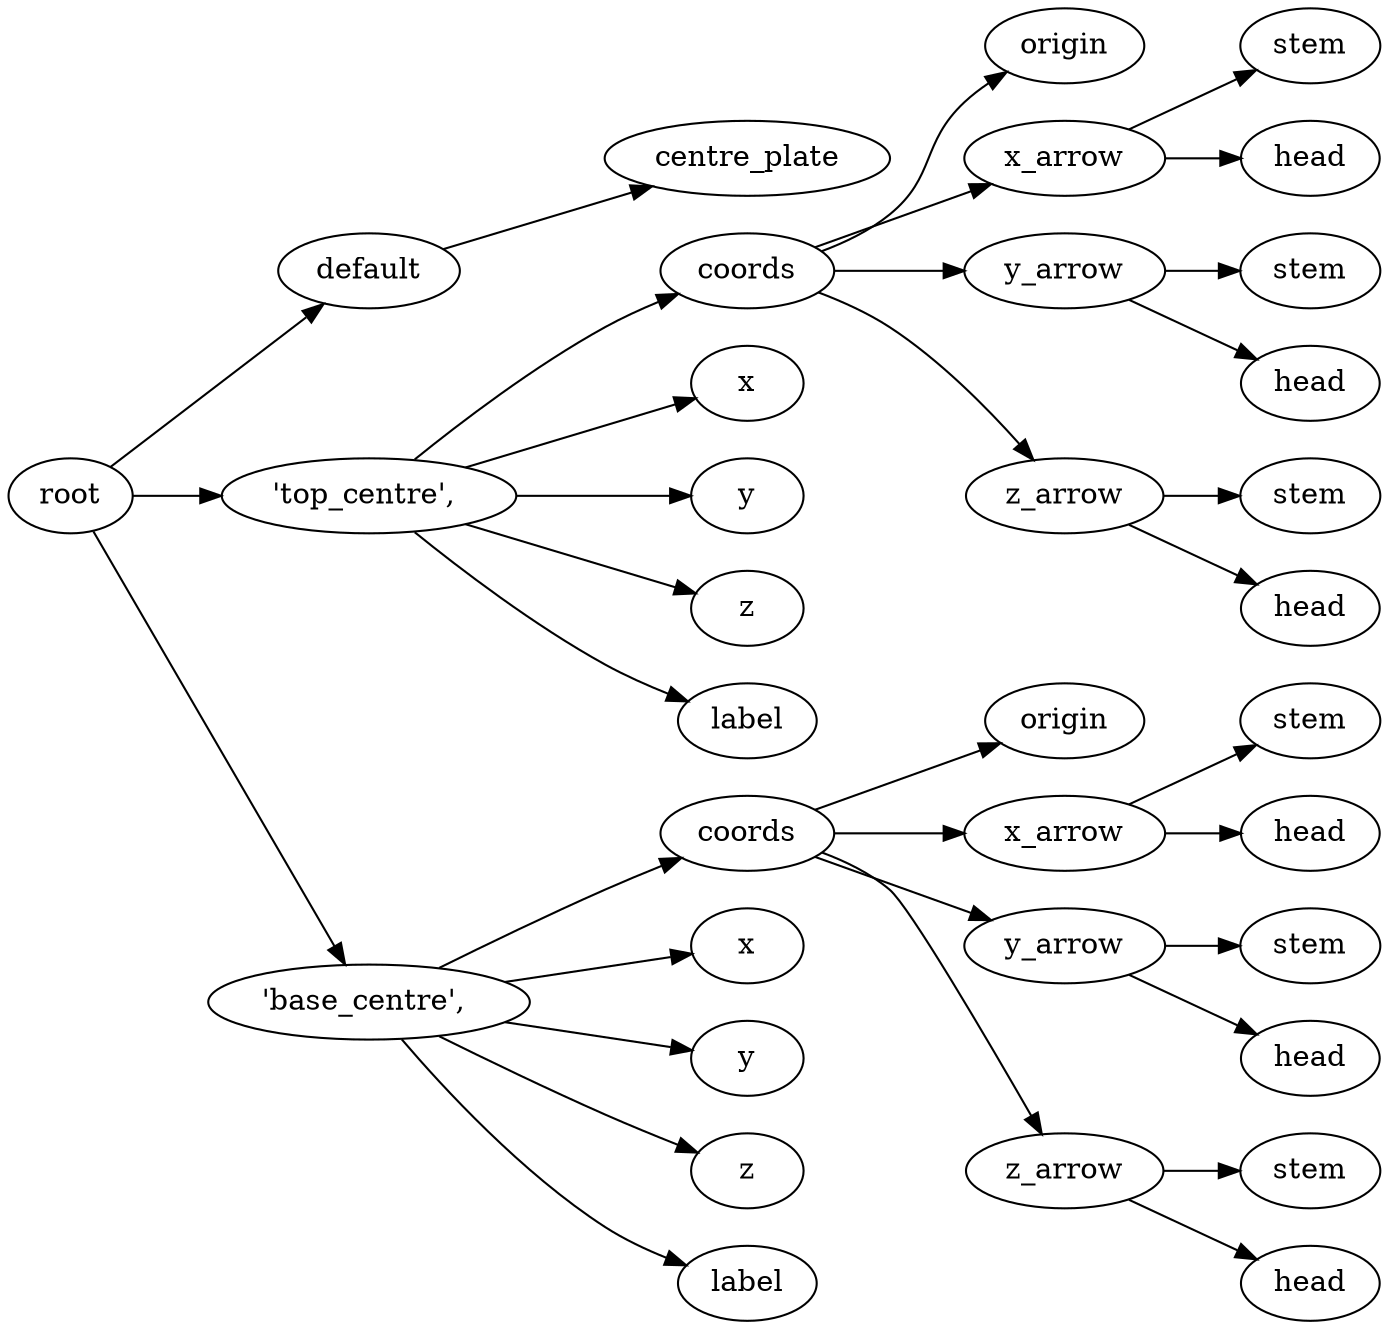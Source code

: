 digraph default {
	graph [rankdir=LR]
	root_1 [label=root href="javascript:s=&quot;\(\)\nNone&quot;; console.log(s); alert(s);"]
	default_2 [label=default href="javascript:s=&quot;\(&#x27;default&#x27;,\)\nCentrePlate&quot;; console.log(s); alert(s);" tooltip=CentrePlate]
	centre_plate_3 [label=centre_plate href="javascript:s=&quot;\(&#x27;default&#x27;,\ &#x27;centre_plate&#x27;\)\nLinearExtrude&quot;; console.log(s); alert(s);" tooltip=LinearExtrude]
	4 [label="'top_centre',\ " href="javascript:s=&quot;\(&quot;&#x27;top_centre&#x27;,\ &quot;,\)\nAnnotatedCoordinates&quot;; console.log(s); alert(s);" tooltip=AnnotatedCoordinates]
	coords_5 [label=coords href="javascript:s=&quot;\(&quot;&#x27;top_centre&#x27;,\ &quot;,\ &#x27;coords&#x27;\)\nCoordinates&quot;; console.log(s); alert(s);" tooltip=Coordinates]
	origin_6 [label=origin href="javascript:s=&quot;\(&quot;&#x27;top_centre&#x27;,\ &quot;,\ &#x27;coords&#x27;,\ &#x27;origin&#x27;\)\nCoordinatesCage&quot;; console.log(s); alert(s);" tooltip=CoordinatesCage]
	x_arrow_7 [label=x_arrow href="javascript:s=&quot;\(&quot;&#x27;top_centre&#x27;,\ &quot;,\ &#x27;coords&#x27;,\ &#x27;x_arrow&#x27;\)\nArrow&quot;; console.log(s); alert(s);" tooltip=Arrow]
	stem_8 [label=stem href="javascript:s=&quot;\(&quot;&#x27;top_centre&#x27;,\ &quot;,\ &#x27;coords&#x27;,\ &#x27;x_arrow&#x27;,\ &#x27;stem&#x27;\)\nCone&quot;; console.log(s); alert(s);" tooltip=Cone]
	head_9 [label=head href="javascript:s=&quot;\(&quot;&#x27;top_centre&#x27;,\ &quot;,\ &#x27;coords&#x27;,\ &#x27;x_arrow&#x27;,\ &#x27;head&#x27;\)\nCone&quot;; console.log(s); alert(s);" tooltip=Cone]
	y_arrow_10 [label=y_arrow href="javascript:s=&quot;\(&quot;&#x27;top_centre&#x27;,\ &quot;,\ &#x27;coords&#x27;,\ &#x27;y_arrow&#x27;\)\nArrow&quot;; console.log(s); alert(s);" tooltip=Arrow]
	stem_11 [label=stem href="javascript:s=&quot;\(&quot;&#x27;top_centre&#x27;,\ &quot;,\ &#x27;coords&#x27;,\ &#x27;y_arrow&#x27;,\ &#x27;stem&#x27;\)\nCone&quot;; console.log(s); alert(s);" tooltip=Cone]
	head_12 [label=head href="javascript:s=&quot;\(&quot;&#x27;top_centre&#x27;,\ &quot;,\ &#x27;coords&#x27;,\ &#x27;y_arrow&#x27;,\ &#x27;head&#x27;\)\nCone&quot;; console.log(s); alert(s);" tooltip=Cone]
	z_arrow_13 [label=z_arrow href="javascript:s=&quot;\(&quot;&#x27;top_centre&#x27;,\ &quot;,\ &#x27;coords&#x27;,\ &#x27;z_arrow&#x27;\)\nArrow&quot;; console.log(s); alert(s);" tooltip=Arrow]
	stem_14 [label=stem href="javascript:s=&quot;\(&quot;&#x27;top_centre&#x27;,\ &quot;,\ &#x27;coords&#x27;,\ &#x27;z_arrow&#x27;,\ &#x27;stem&#x27;\)\nCone&quot;; console.log(s); alert(s);" tooltip=Cone]
	head_15 [label=head href="javascript:s=&quot;\(&quot;&#x27;top_centre&#x27;,\ &quot;,\ &#x27;coords&#x27;,\ &#x27;z_arrow&#x27;,\ &#x27;head&#x27;\)\nCone&quot;; console.log(s); alert(s);" tooltip=Cone]
	x_16 [label=x href="javascript:s=&quot;\(&quot;&#x27;top_centre&#x27;,\ &quot;,\ &#x27;x&#x27;\)\nText&quot;; console.log(s); alert(s);" tooltip=Text]
	y_17 [label=y href="javascript:s=&quot;\(&quot;&#x27;top_centre&#x27;,\ &quot;,\ &#x27;y&#x27;\)\nText&quot;; console.log(s); alert(s);" tooltip=Text]
	z_18 [label=z href="javascript:s=&quot;\(&quot;&#x27;top_centre&#x27;,\ &quot;,\ &#x27;z&#x27;\)\nText&quot;; console.log(s); alert(s);" tooltip=Text]
	label_19 [label=label href="javascript:s=&quot;\(&quot;&#x27;top_centre&#x27;,\ &quot;,\ &#x27;label&#x27;\)\nText&quot;; console.log(s); alert(s);" tooltip=Text]
	20 [label="'base_centre',\ " href="javascript:s=&quot;\(&quot;&#x27;base_centre&#x27;,\ &quot;,\)\nAnnotatedCoordinates&quot;; console.log(s); alert(s);" tooltip=AnnotatedCoordinates]
	coords_21 [label=coords href="javascript:s=&quot;\(&quot;&#x27;base_centre&#x27;,\ &quot;,\ &#x27;coords&#x27;\)\nCoordinates&quot;; console.log(s); alert(s);" tooltip=Coordinates]
	origin_22 [label=origin href="javascript:s=&quot;\(&quot;&#x27;base_centre&#x27;,\ &quot;,\ &#x27;coords&#x27;,\ &#x27;origin&#x27;\)\nCoordinatesCage&quot;; console.log(s); alert(s);" tooltip=CoordinatesCage]
	x_arrow_23 [label=x_arrow href="javascript:s=&quot;\(&quot;&#x27;base_centre&#x27;,\ &quot;,\ &#x27;coords&#x27;,\ &#x27;x_arrow&#x27;\)\nArrow&quot;; console.log(s); alert(s);" tooltip=Arrow]
	stem_24 [label=stem href="javascript:s=&quot;\(&quot;&#x27;base_centre&#x27;,\ &quot;,\ &#x27;coords&#x27;,\ &#x27;x_arrow&#x27;,\ &#x27;stem&#x27;\)\nCone&quot;; console.log(s); alert(s);" tooltip=Cone]
	head_25 [label=head href="javascript:s=&quot;\(&quot;&#x27;base_centre&#x27;,\ &quot;,\ &#x27;coords&#x27;,\ &#x27;x_arrow&#x27;,\ &#x27;head&#x27;\)\nCone&quot;; console.log(s); alert(s);" tooltip=Cone]
	y_arrow_26 [label=y_arrow href="javascript:s=&quot;\(&quot;&#x27;base_centre&#x27;,\ &quot;,\ &#x27;coords&#x27;,\ &#x27;y_arrow&#x27;\)\nArrow&quot;; console.log(s); alert(s);" tooltip=Arrow]
	stem_27 [label=stem href="javascript:s=&quot;\(&quot;&#x27;base_centre&#x27;,\ &quot;,\ &#x27;coords&#x27;,\ &#x27;y_arrow&#x27;,\ &#x27;stem&#x27;\)\nCone&quot;; console.log(s); alert(s);" tooltip=Cone]
	head_28 [label=head href="javascript:s=&quot;\(&quot;&#x27;base_centre&#x27;,\ &quot;,\ &#x27;coords&#x27;,\ &#x27;y_arrow&#x27;,\ &#x27;head&#x27;\)\nCone&quot;; console.log(s); alert(s);" tooltip=Cone]
	z_arrow_29 [label=z_arrow href="javascript:s=&quot;\(&quot;&#x27;base_centre&#x27;,\ &quot;,\ &#x27;coords&#x27;,\ &#x27;z_arrow&#x27;\)\nArrow&quot;; console.log(s); alert(s);" tooltip=Arrow]
	stem_30 [label=stem href="javascript:s=&quot;\(&quot;&#x27;base_centre&#x27;,\ &quot;,\ &#x27;coords&#x27;,\ &#x27;z_arrow&#x27;,\ &#x27;stem&#x27;\)\nCone&quot;; console.log(s); alert(s);" tooltip=Cone]
	head_31 [label=head href="javascript:s=&quot;\(&quot;&#x27;base_centre&#x27;,\ &quot;,\ &#x27;coords&#x27;,\ &#x27;z_arrow&#x27;,\ &#x27;head&#x27;\)\nCone&quot;; console.log(s); alert(s);" tooltip=Cone]
	x_32 [label=x href="javascript:s=&quot;\(&quot;&#x27;base_centre&#x27;,\ &quot;,\ &#x27;x&#x27;\)\nText&quot;; console.log(s); alert(s);" tooltip=Text]
	y_33 [label=y href="javascript:s=&quot;\(&quot;&#x27;base_centre&#x27;,\ &quot;,\ &#x27;y&#x27;\)\nText&quot;; console.log(s); alert(s);" tooltip=Text]
	z_34 [label=z href="javascript:s=&quot;\(&quot;&#x27;base_centre&#x27;,\ &quot;,\ &#x27;z&#x27;\)\nText&quot;; console.log(s); alert(s);" tooltip=Text]
	label_35 [label=label href="javascript:s=&quot;\(&quot;&#x27;base_centre&#x27;,\ &quot;,\ &#x27;label&#x27;\)\nText&quot;; console.log(s); alert(s);" tooltip=Text]
	root_1 -> default_2
	default_2 -> centre_plate_3
	root_1 -> 4
	4 -> coords_5
	coords_5 -> origin_6
	coords_5 -> x_arrow_7
	x_arrow_7 -> stem_8
	x_arrow_7 -> head_9
	coords_5 -> y_arrow_10
	y_arrow_10 -> stem_11
	y_arrow_10 -> head_12
	coords_5 -> z_arrow_13
	z_arrow_13 -> stem_14
	z_arrow_13 -> head_15
	4 -> x_16
	4 -> y_17
	4 -> z_18
	4 -> label_19
	root_1 -> 20
	20 -> coords_21
	coords_21 -> origin_22
	coords_21 -> x_arrow_23
	x_arrow_23 -> stem_24
	x_arrow_23 -> head_25
	coords_21 -> y_arrow_26
	y_arrow_26 -> stem_27
	y_arrow_26 -> head_28
	coords_21 -> z_arrow_29
	z_arrow_29 -> stem_30
	z_arrow_29 -> head_31
	20 -> x_32
	20 -> y_33
	20 -> z_34
	20 -> label_35
}
